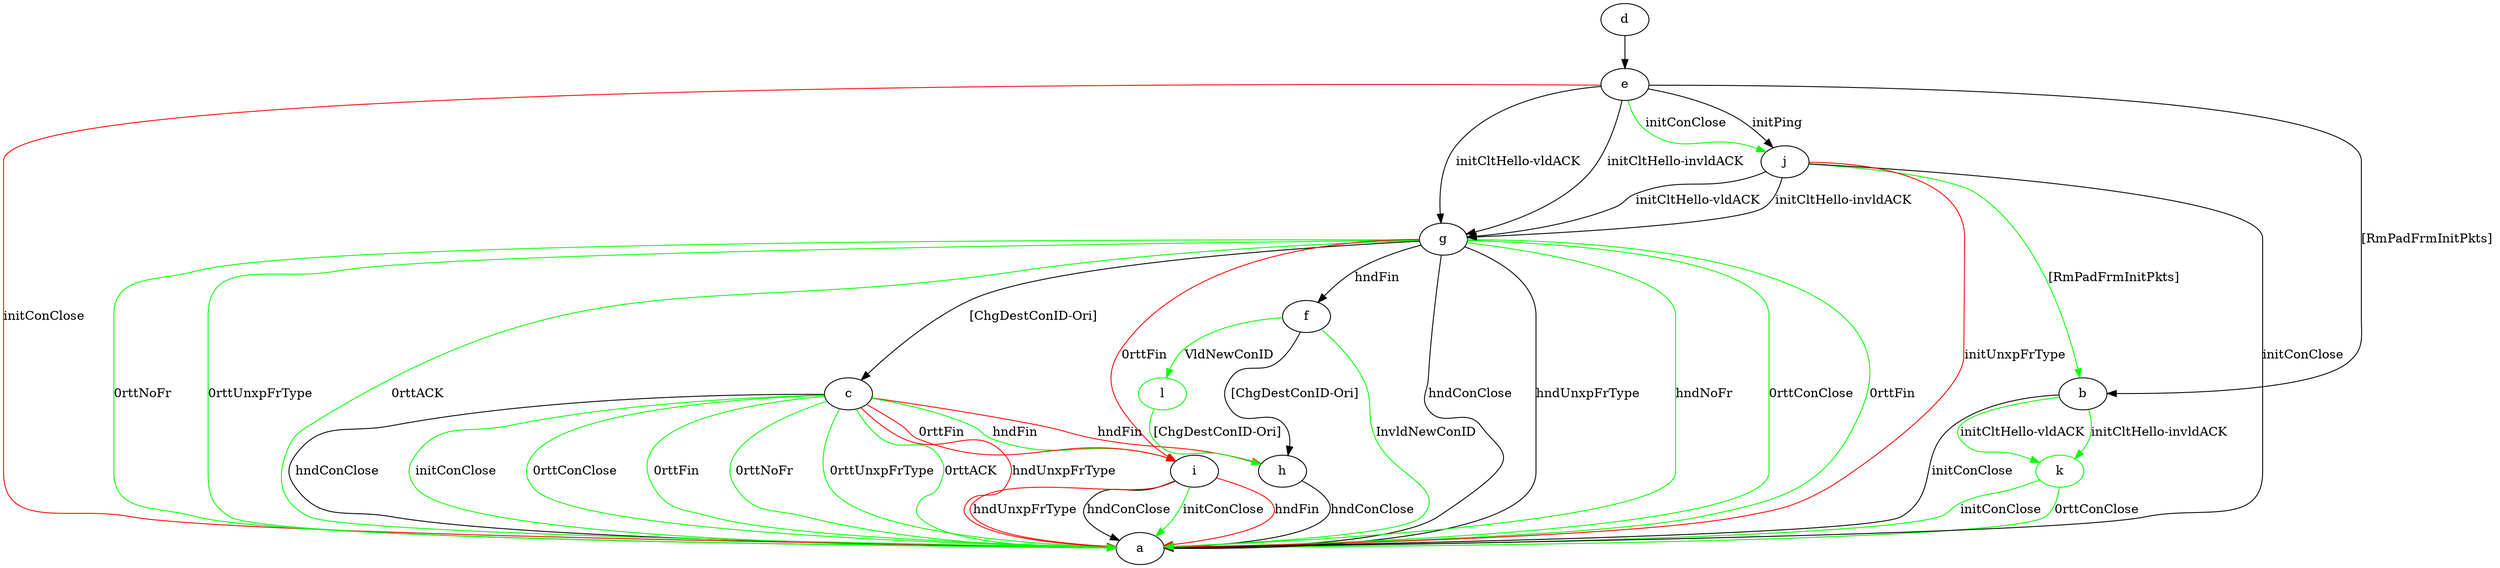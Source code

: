 digraph "" {
	b -> a	[key=0,
		label="initConClose "];
	k	[color=green];
	b -> k	[key=0,
		color=green,
		label="initCltHello-vldACK "];
	b -> k	[key=1,
		color=green,
		label="initCltHello-invldACK "];
	c -> a	[key=0,
		label="hndConClose "];
	c -> a	[key=1,
		color=green,
		label="initConClose "];
	c -> a	[key=2,
		color=green,
		label="0rttConClose "];
	c -> a	[key=3,
		color=green,
		label="0rttFin "];
	c -> a	[key=4,
		color=green,
		label="0rttNoFr "];
	c -> a	[key=5,
		color=green,
		label="0rttUnxpFrType "];
	c -> a	[key=6,
		color=green,
		label="0rttACK "];
	c -> a	[key=7,
		color=red,
		label="hndUnxpFrType "];
	c -> h	[key=0,
		color=red,
		label="hndFin "];
	c -> i	[key=0,
		color=green,
		label="hndFin "];
	c -> i	[key=1,
		color=red,
		label="0rttFin "];
	d -> e	[key=0];
	e -> a	[key=0,
		color=red,
		label="initConClose "];
	e -> b	[key=0,
		label="[RmPadFrmInitPkts] "];
	e -> g	[key=0,
		label="initCltHello-vldACK "];
	e -> g	[key=1,
		label="initCltHello-invldACK "];
	e -> j	[key=0,
		label="initPing "];
	e -> j	[key=1,
		color=green,
		label="initConClose "];
	f -> a	[key=0,
		color=green,
		label="InvldNewConID "];
	f -> h	[key=0,
		label="[ChgDestConID-Ori] "];
	l	[color=green];
	f -> l	[key=0,
		color=green,
		label="VldNewConID "];
	g -> a	[key=0,
		label="hndConClose "];
	g -> a	[key=1,
		label="hndUnxpFrType "];
	g -> a	[key=2,
		color=green,
		label="hndNoFr "];
	g -> a	[key=3,
		color=green,
		label="0rttConClose "];
	g -> a	[key=4,
		color=green,
		label="0rttFin "];
	g -> a	[key=5,
		color=green,
		label="0rttNoFr "];
	g -> a	[key=6,
		color=green,
		label="0rttUnxpFrType "];
	g -> a	[key=7,
		color=green,
		label="0rttACK "];
	g -> c	[key=0,
		label="[ChgDestConID-Ori] "];
	g -> f	[key=0,
		label="hndFin "];
	g -> i	[key=0,
		color=red,
		label="0rttFin "];
	h -> a	[key=0,
		label="hndConClose "];
	i -> a	[key=0,
		label="hndConClose "];
	i -> a	[key=1,
		color=green,
		label="initConClose "];
	i -> a	[key=2,
		color=red,
		label="hndFin "];
	i -> a	[key=3,
		color=red,
		label="hndUnxpFrType "];
	j -> a	[key=0,
		label="initConClose "];
	j -> a	[key=1,
		color=red,
		label="initUnxpFrType "];
	j -> b	[key=0,
		color=green,
		label="[RmPadFrmInitPkts] "];
	j -> g	[key=0,
		label="initCltHello-vldACK "];
	j -> g	[key=1,
		label="initCltHello-invldACK "];
	k -> a	[key=0,
		color=green,
		label="initConClose "];
	k -> a	[key=1,
		color=green,
		label="0rttConClose "];
	l -> h	[key=0,
		color=green,
		label="[ChgDestConID-Ori] "];
}
